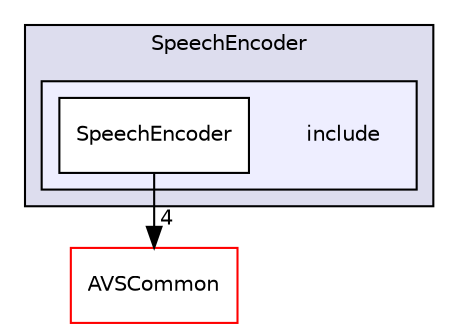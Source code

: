 digraph "/workplace/avs-device-sdk/SpeechEncoder/include" {
  compound=true
  node [ fontsize="10", fontname="Helvetica"];
  edge [ labelfontsize="10", labelfontname="Helvetica"];
  subgraph clusterdir_6b07903b29b547047bfa8a8b819c80bf {
    graph [ bgcolor="#ddddee", pencolor="black", label="SpeechEncoder" fontname="Helvetica", fontsize="10", URL="dir_6b07903b29b547047bfa8a8b819c80bf.html"]
  subgraph clusterdir_42bcecaea8b07e2c1ef02db2f3150d05 {
    graph [ bgcolor="#eeeeff", pencolor="black", label="" URL="dir_42bcecaea8b07e2c1ef02db2f3150d05.html"];
    dir_42bcecaea8b07e2c1ef02db2f3150d05 [shape=plaintext label="include"];
    dir_cbacebecc382a655c7378ad9d0546a4b [shape=box label="SpeechEncoder" color="black" fillcolor="white" style="filled" URL="dir_cbacebecc382a655c7378ad9d0546a4b.html"];
  }
  }
  dir_13e65effb2bde530b17b3d5eefcd0266 [shape=box label="AVSCommon" fillcolor="white" style="filled" color="red" URL="dir_13e65effb2bde530b17b3d5eefcd0266.html"];
  dir_cbacebecc382a655c7378ad9d0546a4b->dir_13e65effb2bde530b17b3d5eefcd0266 [headlabel="4", labeldistance=1.5 headhref="dir_000295_000015.html"];
}
